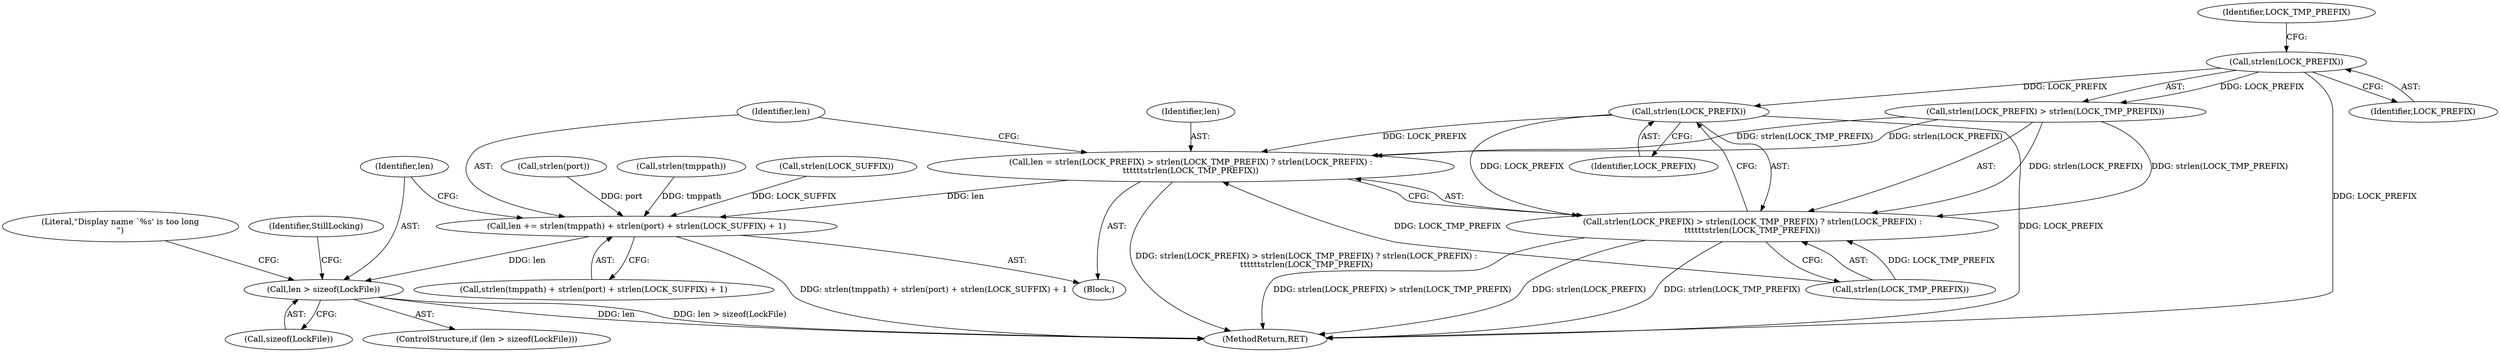 digraph "0_xserver_b67581cf825940fdf52bf2e0af4330e695d724a4@API" {
"1000144" [label="(Call,strlen(LOCK_PREFIX))"];
"1000140" [label="(Call,strlen(LOCK_PREFIX))"];
"1000136" [label="(Call,len = strlen(LOCK_PREFIX) > strlen(LOCK_TMP_PREFIX) ? strlen(LOCK_PREFIX) :\n\t\t\t\t\t\tstrlen(LOCK_TMP_PREFIX))"];
"1000148" [label="(Call,len += strlen(tmppath) + strlen(port) + strlen(LOCK_SUFFIX) + 1)"];
"1000161" [label="(Call,len > sizeof(LockFile))"];
"1000138" [label="(Call,strlen(LOCK_PREFIX) > strlen(LOCK_TMP_PREFIX) ? strlen(LOCK_PREFIX) :\n\t\t\t\t\t\tstrlen(LOCK_TMP_PREFIX))"];
"1000139" [label="(Call,strlen(LOCK_PREFIX) > strlen(LOCK_TMP_PREFIX))"];
"1000166" [label="(Literal,\"Display name `%s' is too long\n\")"];
"1000151" [label="(Call,strlen(tmppath))"];
"1000137" [label="(Identifier,len)"];
"1000143" [label="(Identifier,LOCK_TMP_PREFIX)"];
"1000157" [label="(Call,strlen(LOCK_SUFFIX))"];
"1000111" [label="(Block,)"];
"1000141" [label="(Identifier,LOCK_PREFIX)"];
"1000140" [label="(Call,strlen(LOCK_PREFIX))"];
"1000161" [label="(Call,len > sizeof(LockFile))"];
"1000136" [label="(Call,len = strlen(LOCK_PREFIX) > strlen(LOCK_TMP_PREFIX) ? strlen(LOCK_PREFIX) :\n\t\t\t\t\t\tstrlen(LOCK_TMP_PREFIX))"];
"1000148" [label="(Call,len += strlen(tmppath) + strlen(port) + strlen(LOCK_SUFFIX) + 1)"];
"1000160" [label="(ControlStructure,if (len > sizeof(LockFile)))"];
"1000138" [label="(Call,strlen(LOCK_PREFIX) > strlen(LOCK_TMP_PREFIX) ? strlen(LOCK_PREFIX) :\n\t\t\t\t\t\tstrlen(LOCK_TMP_PREFIX))"];
"1000169" [label="(Identifier,StillLocking)"];
"1000146" [label="(Call,strlen(LOCK_TMP_PREFIX))"];
"1000162" [label="(Identifier,len)"];
"1000163" [label="(Call,sizeof(LockFile))"];
"1000149" [label="(Identifier,len)"];
"1000154" [label="(Call,strlen(port))"];
"1000145" [label="(Identifier,LOCK_PREFIX)"];
"1000150" [label="(Call,strlen(tmppath) + strlen(port) + strlen(LOCK_SUFFIX) + 1)"];
"1000392" [label="(MethodReturn,RET)"];
"1000144" [label="(Call,strlen(LOCK_PREFIX))"];
"1000144" -> "1000138"  [label="AST: "];
"1000144" -> "1000145"  [label="CFG: "];
"1000145" -> "1000144"  [label="AST: "];
"1000138" -> "1000144"  [label="CFG: "];
"1000144" -> "1000392"  [label="DDG: LOCK_PREFIX"];
"1000144" -> "1000136"  [label="DDG: LOCK_PREFIX"];
"1000144" -> "1000138"  [label="DDG: LOCK_PREFIX"];
"1000140" -> "1000144"  [label="DDG: LOCK_PREFIX"];
"1000140" -> "1000139"  [label="AST: "];
"1000140" -> "1000141"  [label="CFG: "];
"1000141" -> "1000140"  [label="AST: "];
"1000143" -> "1000140"  [label="CFG: "];
"1000140" -> "1000392"  [label="DDG: LOCK_PREFIX"];
"1000140" -> "1000139"  [label="DDG: LOCK_PREFIX"];
"1000136" -> "1000111"  [label="AST: "];
"1000136" -> "1000138"  [label="CFG: "];
"1000137" -> "1000136"  [label="AST: "];
"1000138" -> "1000136"  [label="AST: "];
"1000149" -> "1000136"  [label="CFG: "];
"1000136" -> "1000392"  [label="DDG: strlen(LOCK_PREFIX) > strlen(LOCK_TMP_PREFIX) ? strlen(LOCK_PREFIX) :\n\t\t\t\t\t\tstrlen(LOCK_TMP_PREFIX)"];
"1000139" -> "1000136"  [label="DDG: strlen(LOCK_PREFIX)"];
"1000139" -> "1000136"  [label="DDG: strlen(LOCK_TMP_PREFIX)"];
"1000146" -> "1000136"  [label="DDG: LOCK_TMP_PREFIX"];
"1000136" -> "1000148"  [label="DDG: len"];
"1000148" -> "1000111"  [label="AST: "];
"1000148" -> "1000150"  [label="CFG: "];
"1000149" -> "1000148"  [label="AST: "];
"1000150" -> "1000148"  [label="AST: "];
"1000162" -> "1000148"  [label="CFG: "];
"1000148" -> "1000392"  [label="DDG: strlen(tmppath) + strlen(port) + strlen(LOCK_SUFFIX) + 1"];
"1000151" -> "1000148"  [label="DDG: tmppath"];
"1000154" -> "1000148"  [label="DDG: port"];
"1000157" -> "1000148"  [label="DDG: LOCK_SUFFIX"];
"1000148" -> "1000161"  [label="DDG: len"];
"1000161" -> "1000160"  [label="AST: "];
"1000161" -> "1000163"  [label="CFG: "];
"1000162" -> "1000161"  [label="AST: "];
"1000163" -> "1000161"  [label="AST: "];
"1000166" -> "1000161"  [label="CFG: "];
"1000169" -> "1000161"  [label="CFG: "];
"1000161" -> "1000392"  [label="DDG: len"];
"1000161" -> "1000392"  [label="DDG: len > sizeof(LockFile)"];
"1000138" -> "1000146"  [label="CFG: "];
"1000139" -> "1000138"  [label="AST: "];
"1000146" -> "1000138"  [label="AST: "];
"1000138" -> "1000392"  [label="DDG: strlen(LOCK_PREFIX) > strlen(LOCK_TMP_PREFIX)"];
"1000138" -> "1000392"  [label="DDG: strlen(LOCK_PREFIX)"];
"1000138" -> "1000392"  [label="DDG: strlen(LOCK_TMP_PREFIX)"];
"1000139" -> "1000138"  [label="DDG: strlen(LOCK_PREFIX)"];
"1000139" -> "1000138"  [label="DDG: strlen(LOCK_TMP_PREFIX)"];
"1000146" -> "1000138"  [label="DDG: LOCK_TMP_PREFIX"];
}
